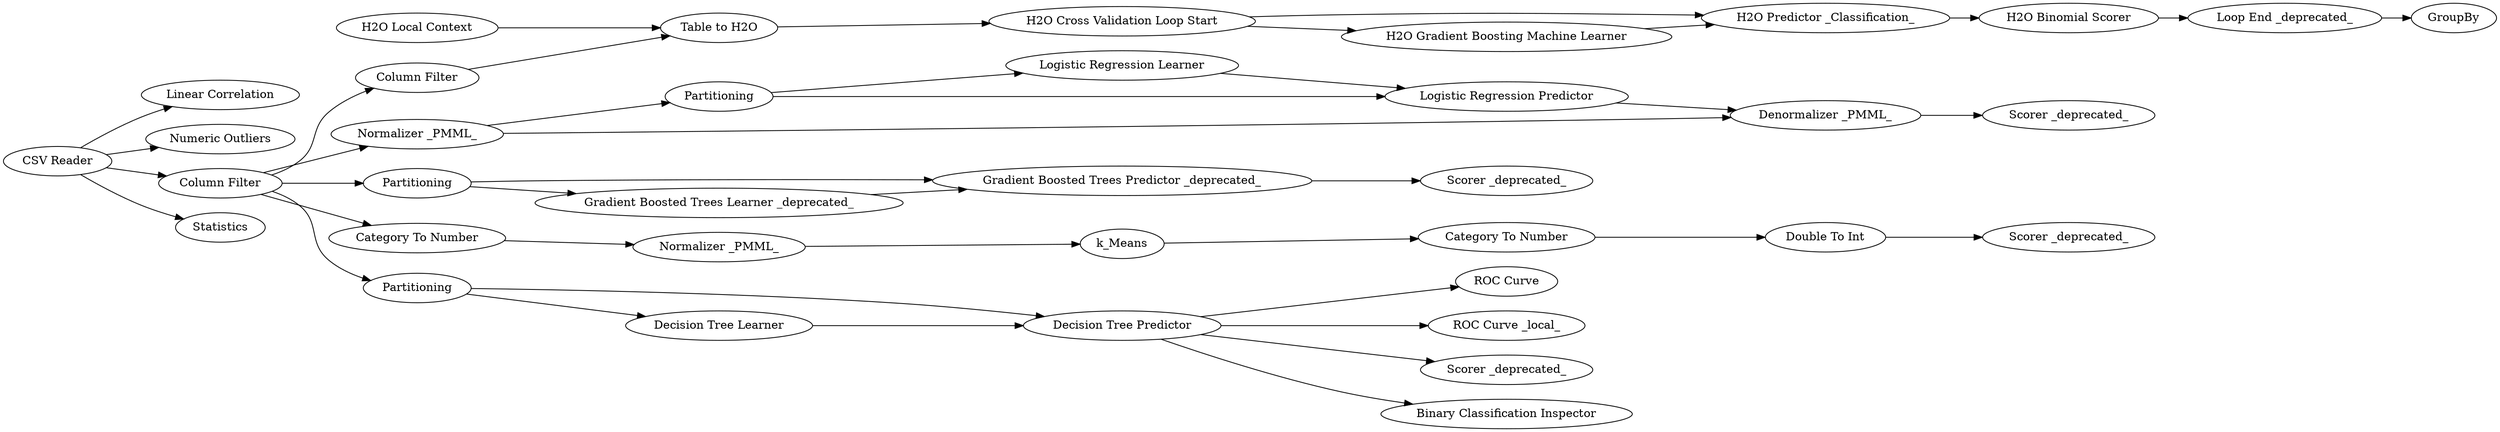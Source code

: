 digraph {
	"-3825907097920978490_349" [label="ROC Curve"]
	"-3825907097920978490_294" [label=Partitioning]
	"-3825907097920978490_323" [label="Denormalizer _PMML_"]
	"-3825907097920978490_32" [label="Category To Number"]
	"-3825907097920978490_316" [label="Normalizer _PMML_"]
	"-3825907097920978490_293" [label="Scorer _deprecated_"]
	"-3825907097920978490_325" [label="Decision Tree Predictor"]
	"-3825907097920978490_54" [label="H2O Cross Validation Loop Start"]
	"-3825907097920978490_344" [label="Double To Int"]
	"-3825907097920978490_338" [label="Table to H2O"]
	"-3825907097920978490_330" [label=Partitioning]
	"-3825907097920978490_7" [label="Linear Correlation"]
	"-3825907097920978490_10" [label="ROC Curve _local_"]
	"-3825907097920978490_346" [label="Normalizer _PMML_"]
	"-3825907097920978490_6" [label="Numeric Outliers"]
	"-3825907097920978490_53" [label=GroupBy]
	"-3825907097920978490_326" [label="Column Filter"]
	"-3825907097920978490_336" [label="Gradient Boosted Trees Predictor _deprecated_"]
	"-3825907097920978490_343" [label="Column Filter"]
	"-3825907097920978490_296" [label="Logistic Regression Learner"]
	"-3825907097920978490_342" [label="Scorer _deprecated_"]
	"-3825907097920978490_348" [label="Scorer _deprecated_"]
	"-3825907097920978490_371" [label="Binary Classification Inspector"]
	"-3825907097920978490_56" [label="H2O Predictor _Classification_"]
	"-3825907097920978490_19" [label="Category To Number"]
	"-3825907097920978490_329" [label="Gradient Boosted Trees Learner _deprecated_"]
	"-3825907097920978490_340" [label="CSV Reader"]
	"-3825907097920978490_35" [label=k_Means]
	"-3825907097920978490_328" [label=Partitioning]
	"-3825907097920978490_52" [label="Loop End _deprecated_"]
	"-3825907097920978490_341" [label="H2O Gradient Boosting Machine Learner"]
	"-3825907097920978490_12" [label="H2O Local Context"]
	"-3825907097920978490_324" [label="Decision Tree Learner"]
	"-3825907097920978490_3" [label=Statistics]
	"-3825907097920978490_339" [label="H2O Binomial Scorer"]
	"-3825907097920978490_337" [label="Scorer _deprecated_"]
	"-3825907097920978490_322" [label="Logistic Regression Predictor"]
	"-3825907097920978490_56" -> "-3825907097920978490_339"
	"-3825907097920978490_323" -> "-3825907097920978490_293"
	"-3825907097920978490_325" -> "-3825907097920978490_342"
	"-3825907097920978490_54" -> "-3825907097920978490_56"
	"-3825907097920978490_325" -> "-3825907097920978490_371"
	"-3825907097920978490_32" -> "-3825907097920978490_344"
	"-3825907097920978490_330" -> "-3825907097920978490_329"
	"-3825907097920978490_338" -> "-3825907097920978490_54"
	"-3825907097920978490_326" -> "-3825907097920978490_316"
	"-3825907097920978490_316" -> "-3825907097920978490_294"
	"-3825907097920978490_330" -> "-3825907097920978490_336"
	"-3825907097920978490_343" -> "-3825907097920978490_338"
	"-3825907097920978490_326" -> "-3825907097920978490_343"
	"-3825907097920978490_341" -> "-3825907097920978490_56"
	"-3825907097920978490_326" -> "-3825907097920978490_19"
	"-3825907097920978490_54" -> "-3825907097920978490_341"
	"-3825907097920978490_326" -> "-3825907097920978490_330"
	"-3825907097920978490_344" -> "-3825907097920978490_348"
	"-3825907097920978490_294" -> "-3825907097920978490_322"
	"-3825907097920978490_52" -> "-3825907097920978490_53"
	"-3825907097920978490_340" -> "-3825907097920978490_6"
	"-3825907097920978490_12" -> "-3825907097920978490_338"
	"-3825907097920978490_316" -> "-3825907097920978490_323"
	"-3825907097920978490_328" -> "-3825907097920978490_325"
	"-3825907097920978490_340" -> "-3825907097920978490_3"
	"-3825907097920978490_336" -> "-3825907097920978490_337"
	"-3825907097920978490_325" -> "-3825907097920978490_349"
	"-3825907097920978490_19" -> "-3825907097920978490_346"
	"-3825907097920978490_329" -> "-3825907097920978490_336"
	"-3825907097920978490_339" -> "-3825907097920978490_52"
	"-3825907097920978490_340" -> "-3825907097920978490_326"
	"-3825907097920978490_340" -> "-3825907097920978490_7"
	"-3825907097920978490_35" -> "-3825907097920978490_32"
	"-3825907097920978490_296" -> "-3825907097920978490_322"
	"-3825907097920978490_325" -> "-3825907097920978490_10"
	"-3825907097920978490_324" -> "-3825907097920978490_325"
	"-3825907097920978490_322" -> "-3825907097920978490_323"
	"-3825907097920978490_294" -> "-3825907097920978490_296"
	"-3825907097920978490_326" -> "-3825907097920978490_328"
	"-3825907097920978490_328" -> "-3825907097920978490_324"
	"-3825907097920978490_346" -> "-3825907097920978490_35"
	rankdir=LR
}
